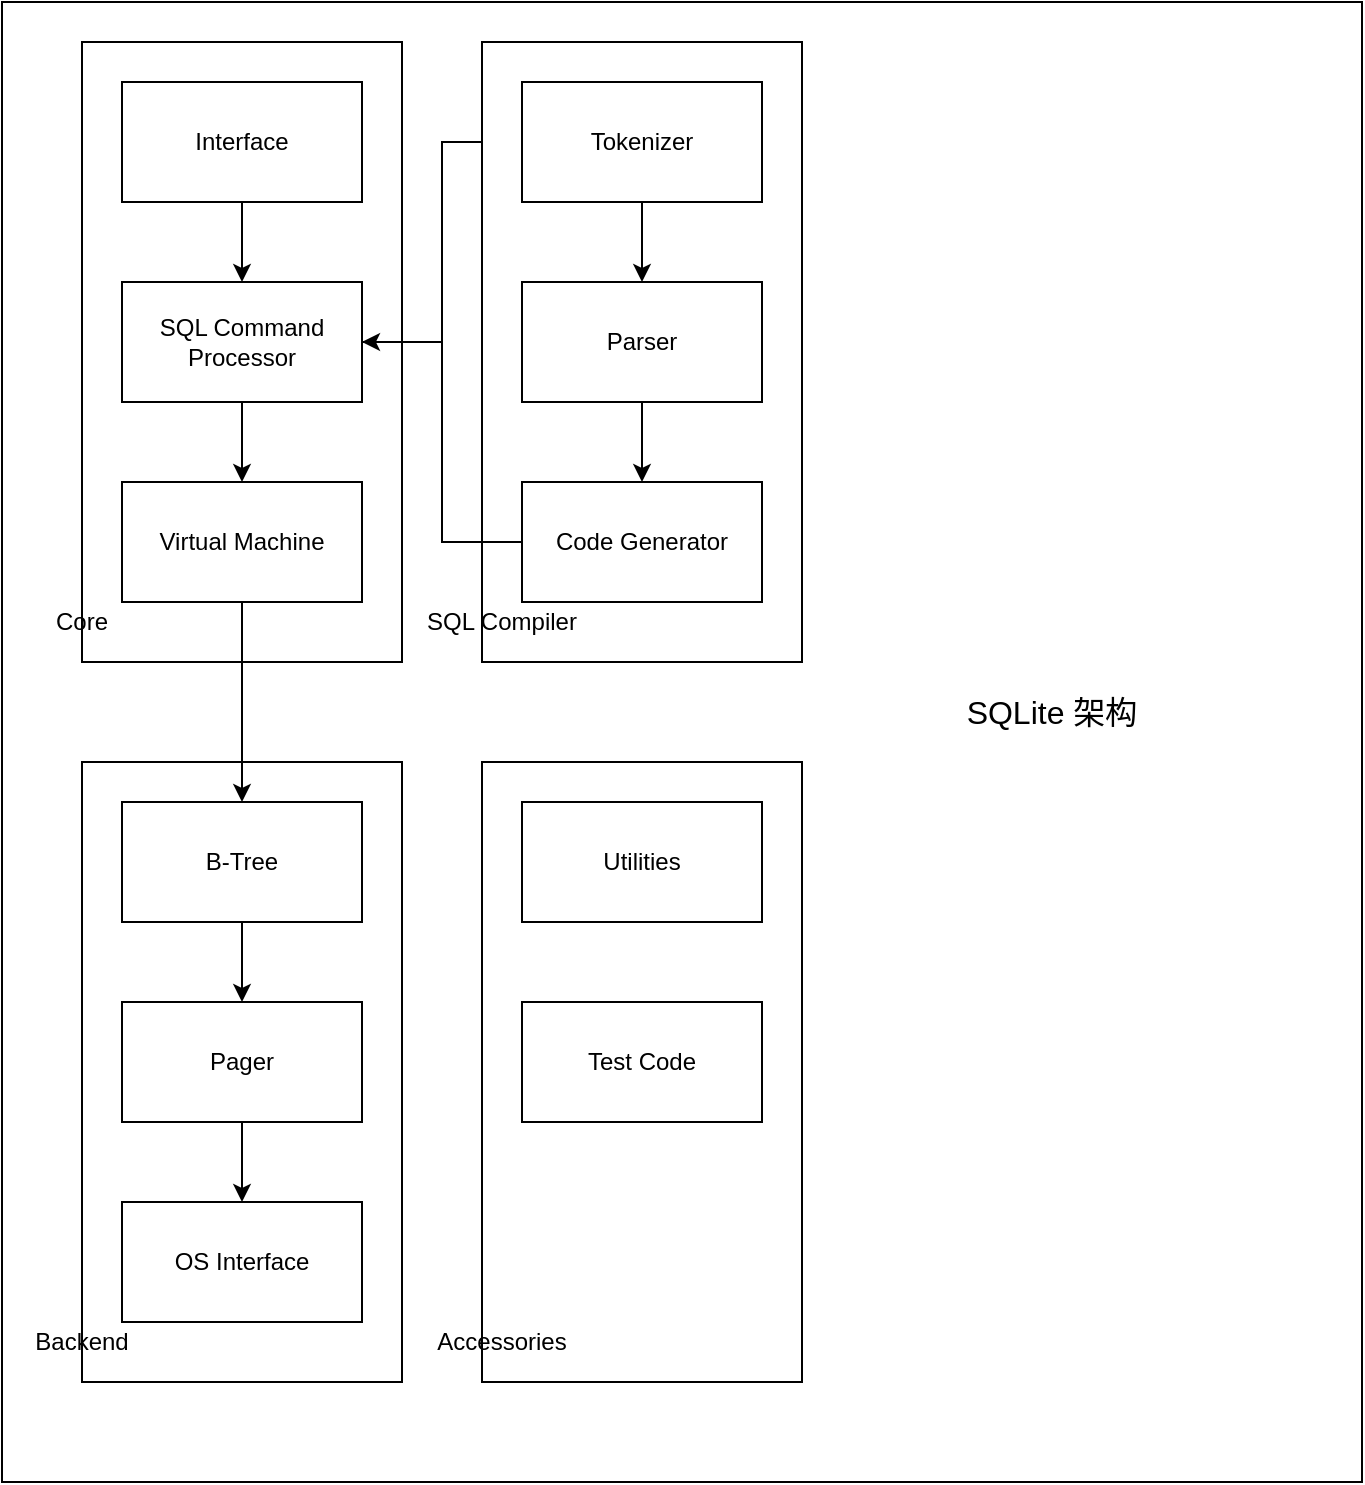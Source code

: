 <mxfile version="13.10.0" type="embed">
    <diagram id="9xomqdjVhdR0zn6-1Azz" name="Page-1">
        <mxGraphModel dx="1294" dy="861" grid="1" gridSize="10" guides="1" tooltips="1" connect="1" arrows="1" fold="1" page="1" pageScale="1" pageWidth="850" pageHeight="1100" math="0" shadow="0">
            <root>
                <mxCell id="0"/>
                <mxCell id="1" parent="0"/>
                <mxCell id="30" value="" style="rounded=0;whiteSpace=wrap;html=1;" vertex="1" parent="1">
                    <mxGeometry x="120" y="20" width="680" height="740" as="geometry"/>
                </mxCell>
                <mxCell id="6" value="" style="rounded=0;whiteSpace=wrap;html=1;" vertex="1" parent="1">
                    <mxGeometry x="160" y="400" width="160" height="310" as="geometry"/>
                </mxCell>
                <mxCell id="2" value="" style="rounded=0;whiteSpace=wrap;html=1;" vertex="1" parent="1">
                    <mxGeometry x="160" y="40" width="160" height="310" as="geometry"/>
                </mxCell>
                <mxCell id="18" style="edgeStyle=orthogonalEdgeStyle;rounded=0;orthogonalLoop=1;jettySize=auto;html=1;entryX=0.5;entryY=0;entryDx=0;entryDy=0;" edge="1" parent="1" source="3" target="4">
                    <mxGeometry relative="1" as="geometry"/>
                </mxCell>
                <mxCell id="3" value="Interface" style="rounded=0;whiteSpace=wrap;html=1;" vertex="1" parent="1">
                    <mxGeometry x="180" y="60" width="120" height="60" as="geometry"/>
                </mxCell>
                <mxCell id="14" style="edgeStyle=orthogonalEdgeStyle;rounded=0;orthogonalLoop=1;jettySize=auto;html=1;entryX=0;entryY=0.5;entryDx=0;entryDy=0;" edge="1" parent="1" source="4" target="11">
                    <mxGeometry relative="1" as="geometry"/>
                </mxCell>
                <mxCell id="19" style="edgeStyle=orthogonalEdgeStyle;rounded=0;orthogonalLoop=1;jettySize=auto;html=1;" edge="1" parent="1" source="4" target="5">
                    <mxGeometry relative="1" as="geometry"/>
                </mxCell>
                <mxCell id="4" value="SQL Command Processor" style="rounded=0;whiteSpace=wrap;html=1;" vertex="1" parent="1">
                    <mxGeometry x="180" y="160" width="120" height="60" as="geometry"/>
                </mxCell>
                <mxCell id="20" style="edgeStyle=orthogonalEdgeStyle;rounded=0;orthogonalLoop=1;jettySize=auto;html=1;entryX=0.5;entryY=0;entryDx=0;entryDy=0;" edge="1" parent="1" source="5" target="7">
                    <mxGeometry relative="1" as="geometry"/>
                </mxCell>
                <mxCell id="5" value="Virtual Machine" style="rounded=0;whiteSpace=wrap;html=1;" vertex="1" parent="1">
                    <mxGeometry x="180" y="260" width="120" height="60" as="geometry"/>
                </mxCell>
                <mxCell id="21" style="edgeStyle=orthogonalEdgeStyle;rounded=0;orthogonalLoop=1;jettySize=auto;html=1;" edge="1" parent="1" source="7" target="8">
                    <mxGeometry relative="1" as="geometry"/>
                </mxCell>
                <mxCell id="7" value="B-Tree" style="rounded=0;whiteSpace=wrap;html=1;" vertex="1" parent="1">
                    <mxGeometry x="180" y="420" width="120" height="60" as="geometry"/>
                </mxCell>
                <mxCell id="22" style="edgeStyle=orthogonalEdgeStyle;rounded=0;orthogonalLoop=1;jettySize=auto;html=1;entryX=0.5;entryY=0;entryDx=0;entryDy=0;" edge="1" parent="1" source="8" target="9">
                    <mxGeometry relative="1" as="geometry"/>
                </mxCell>
                <mxCell id="8" value="Pager" style="rounded=0;whiteSpace=wrap;html=1;" vertex="1" parent="1">
                    <mxGeometry x="180" y="520" width="120" height="60" as="geometry"/>
                </mxCell>
                <mxCell id="9" value="OS Interface" style="rounded=0;whiteSpace=wrap;html=1;" vertex="1" parent="1">
                    <mxGeometry x="180" y="620" width="120" height="60" as="geometry"/>
                </mxCell>
                <mxCell id="10" value="" style="rounded=0;whiteSpace=wrap;html=1;" vertex="1" parent="1">
                    <mxGeometry x="360" y="40" width="160" height="310" as="geometry"/>
                </mxCell>
                <mxCell id="15" style="edgeStyle=orthogonalEdgeStyle;rounded=0;orthogonalLoop=1;jettySize=auto;html=1;entryX=0.5;entryY=0;entryDx=0;entryDy=0;" edge="1" parent="1" source="11" target="12">
                    <mxGeometry relative="1" as="geometry"/>
                </mxCell>
                <mxCell id="11" value="Tokenizer" style="rounded=0;whiteSpace=wrap;html=1;" vertex="1" parent="1">
                    <mxGeometry x="380" y="60" width="120" height="60" as="geometry"/>
                </mxCell>
                <mxCell id="16" style="edgeStyle=orthogonalEdgeStyle;rounded=0;orthogonalLoop=1;jettySize=auto;html=1;" edge="1" parent="1" source="12" target="13">
                    <mxGeometry relative="1" as="geometry"/>
                </mxCell>
                <mxCell id="12" value="Parser" style="rounded=0;whiteSpace=wrap;html=1;" vertex="1" parent="1">
                    <mxGeometry x="380" y="160" width="120" height="60" as="geometry"/>
                </mxCell>
                <mxCell id="17" style="edgeStyle=orthogonalEdgeStyle;rounded=0;orthogonalLoop=1;jettySize=auto;html=1;entryX=1;entryY=0.5;entryDx=0;entryDy=0;" edge="1" parent="1" source="13" target="4">
                    <mxGeometry relative="1" as="geometry"/>
                </mxCell>
                <mxCell id="13" value="Code Generator" style="rounded=0;whiteSpace=wrap;html=1;" vertex="1" parent="1">
                    <mxGeometry x="380" y="260" width="120" height="60" as="geometry"/>
                </mxCell>
                <mxCell id="23" value="" style="rounded=0;whiteSpace=wrap;html=1;" vertex="1" parent="1">
                    <mxGeometry x="360" y="400" width="160" height="310" as="geometry"/>
                </mxCell>
                <mxCell id="24" value="Utilities" style="rounded=0;whiteSpace=wrap;html=1;" vertex="1" parent="1">
                    <mxGeometry x="380" y="420" width="120" height="60" as="geometry"/>
                </mxCell>
                <mxCell id="25" value="Test Code" style="rounded=0;whiteSpace=wrap;html=1;" vertex="1" parent="1">
                    <mxGeometry x="380" y="520" width="120" height="60" as="geometry"/>
                </mxCell>
                <mxCell id="26" value="Accessories" style="text;html=1;strokeColor=none;fillColor=none;align=center;verticalAlign=middle;whiteSpace=wrap;rounded=0;" vertex="1" parent="1">
                    <mxGeometry x="330" y="680" width="80" height="20" as="geometry"/>
                </mxCell>
                <mxCell id="27" value="Backend" style="text;html=1;strokeColor=none;fillColor=none;align=center;verticalAlign=middle;whiteSpace=wrap;rounded=0;" vertex="1" parent="1">
                    <mxGeometry x="120" y="680" width="80" height="20" as="geometry"/>
                </mxCell>
                <mxCell id="28" value="Core" style="text;html=1;strokeColor=none;fillColor=none;align=center;verticalAlign=middle;whiteSpace=wrap;rounded=0;" vertex="1" parent="1">
                    <mxGeometry x="120" y="320" width="80" height="20" as="geometry"/>
                </mxCell>
                <mxCell id="29" value="SQL Compiler" style="text;html=1;strokeColor=none;fillColor=none;align=center;verticalAlign=middle;whiteSpace=wrap;rounded=0;" vertex="1" parent="1">
                    <mxGeometry x="330" y="320" width="80" height="20" as="geometry"/>
                </mxCell>
                <mxCell id="31" value="SQLite 架构" style="text;html=1;strokeColor=none;fillColor=none;align=center;verticalAlign=middle;whiteSpace=wrap;rounded=0;fontSize=16;" vertex="1" parent="1">
                    <mxGeometry x="580" y="340" width="130" height="70" as="geometry"/>
                </mxCell>
            </root>
        </mxGraphModel>
    </diagram>
</mxfile>